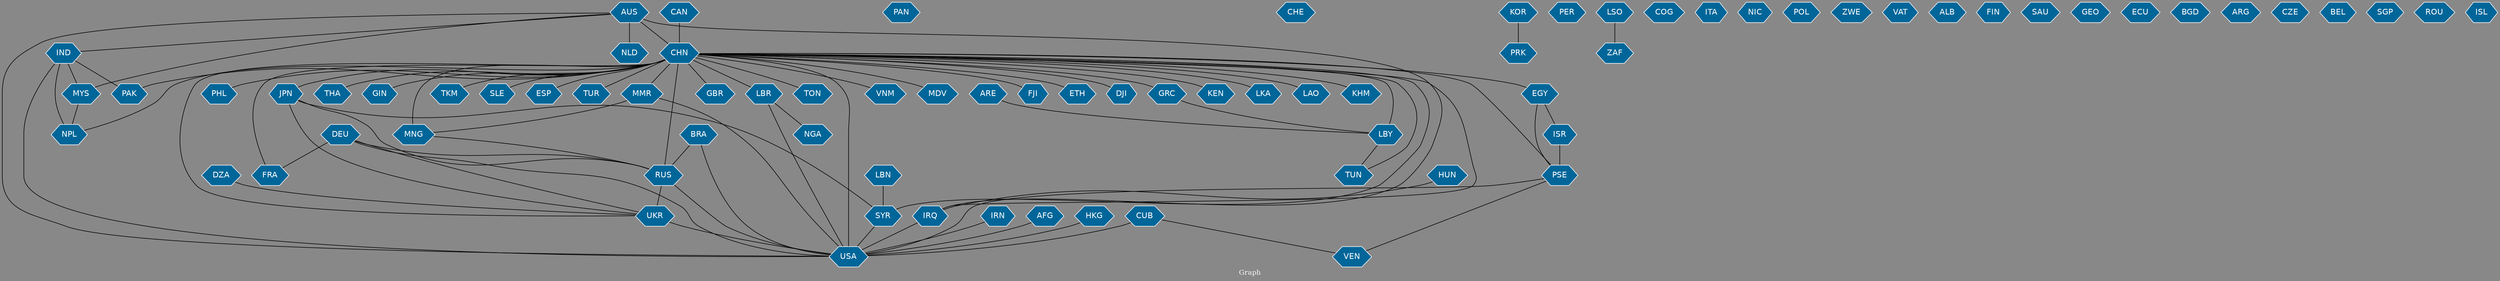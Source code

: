 // Countries together in item graph
graph {
	graph [bgcolor="#888888" fontcolor=white fontsize=12 label="Graph" outputorder=edgesfirst overlap=prism]
	node [color=white fillcolor="#006699" fontcolor=white fontname=Helvetica shape=hexagon style=filled]
	edge [arrowhead=open color=black fontcolor=white fontname=Courier fontsize=12]
		USA [label=USA]
		EGY [label=EGY]
		IND [label=IND]
		RUS [label=RUS]
		SYR [label=SYR]
		JPN [label=JPN]
		CHN [label=CHN]
		MNG [label=MNG]
		BRA [label=BRA]
		PAN [label=PAN]
		AUS [label=AUS]
		IRQ [label=IRQ]
		PHL [label=PHL]
		PSE [label=PSE]
		CHE [label=CHE]
		ISR [label=ISR]
		KOR [label=KOR]
		PRK [label=PRK]
		PER [label=PER]
		NPL [label=NPL]
		THA [label=THA]
		GIN [label=GIN]
		UKR [label=UKR]
		TKM [label=TKM]
		NGA [label=NGA]
		SLE [label=SLE]
		IRN [label=IRN]
		ESP [label=ESP]
		ZAF [label=ZAF]
		LSO [label=LSO]
		TUR [label=TUR]
		DEU [label=DEU]
		LBN [label=LBN]
		FRA [label=FRA]
		CAN [label=CAN]
		MMR [label=MMR]
		CUB [label=CUB]
		MYS [label=MYS]
		NLD [label=NLD]
		GBR [label=GBR]
		AFG [label=AFG]
		LBR [label=LBR]
		COG [label=COG]
		PAK [label=PAK]
		ITA [label=ITA]
		VEN [label=VEN]
		TON [label=TON]
		LBY [label=LBY]
		VNM [label=VNM]
		NIC [label=NIC]
		DZA [label=DZA]
		MDV [label=MDV]
		POL [label=POL]
		GRC [label=GRC]
		FJI [label=FJI]
		ETH [label=ETH]
		ZWE [label=ZWE]
		VAT [label=VAT]
		ALB [label=ALB]
		DJI [label=DJI]
		KEN [label=KEN]
		FIN [label=FIN]
		TUN [label=TUN]
		SAU [label=SAU]
		GEO [label=GEO]
		ECU [label=ECU]
		BGD [label=BGD]
		ARG [label=ARG]
		HKG [label=HKG]
		CZE [label=CZE]
		ARE [label=ARE]
		BEL [label=BEL]
		LKA [label=LKA]
		SGP [label=SGP]
		ROU [label=ROU]
		LAO [label=LAO]
		KHM [label=KHM]
		ISL [label=ISL]
		HUN [label=HUN]
			CHN -- TKM [weight=1]
			HKG -- USA [weight=2]
			SYR -- USA [weight=6]
			DEU -- UKR [weight=2]
			KOR -- PRK [weight=1]
			ISR -- PSE [weight=25]
			DEU -- RUS [weight=1]
			DZA -- UKR [weight=2]
			IND -- PAK [weight=1]
			CHN -- FJI [weight=2]
			MMR -- MNG [weight=1]
			GRC -- LBY [weight=1]
			CHN -- USA [weight=52]
			CHN -- LBR [weight=2]
			CHN -- NPL [weight=1]
			AUS -- USA [weight=2]
			CHN -- LKA [weight=1]
			MYS -- NPL [weight=1]
			CHN -- TON [weight=1]
			EGY -- PSE [weight=2]
			PSE -- VEN [weight=1]
			CHN -- IRQ [weight=3]
			CHN -- EGY [weight=2]
			IRQ -- USA [weight=18]
			CHN -- LBY [weight=7]
			HUN -- IRQ [weight=1]
			BRA -- RUS [weight=1]
			CHN -- TUR [weight=3]
			CHN -- LAO [weight=1]
			EGY -- ISR [weight=1]
			IND -- USA [weight=1]
			CHN -- THA [weight=2]
			CHN -- KHM [weight=1]
			CHN -- RUS [weight=10]
			CHN -- PSE [weight=3]
			JPN -- SYR [weight=1]
			DEU -- FRA [weight=2]
			MNG -- RUS [weight=2]
			CHN -- MMR [weight=4]
			CHN -- KEN [weight=1]
			LSO -- ZAF [weight=1]
			AFG -- USA [weight=1]
			BRA -- USA [weight=1]
			CAN -- CHN [weight=3]
			CHN -- MNG [weight=28]
			AUS -- IRQ [weight=1]
			JPN -- RUS [weight=1]
			CHN -- MDV [weight=2]
			CHN -- PHL [weight=6]
			RUS -- USA [weight=5]
			JPN -- UKR [weight=1]
			CHN -- JPN [weight=20]
			CHN -- DJI [weight=1]
			CHN -- UKR [weight=1]
			LBN -- SYR [weight=2]
			UKR -- USA [weight=3]
			RUS -- UKR [weight=14]
			PSE -- USA [weight=1]
			CHN -- ETH [weight=2]
			LBR -- USA [weight=1]
			IRN -- USA [weight=1]
			CUB -- USA [weight=2]
			CHN -- FRA [weight=2]
			DEU -- USA [weight=1]
			CHN -- SYR [weight=1]
			CHN -- VNM [weight=3]
			LBY -- TUN [weight=3]
			CHN -- GBR [weight=4]
			CHN -- GIN [weight=2]
			AUS -- CHN [weight=5]
			CHN -- ESP [weight=1]
			MMR -- USA [weight=1]
			ARE -- LBY [weight=1]
			IND -- MYS [weight=1]
			CHN -- PAK [weight=1]
			CHN -- TUN [weight=3]
			CHN -- GRC [weight=1]
			AUS -- IND [weight=1]
			IND -- NPL [weight=2]
			AUS -- NLD [weight=1]
			AUS -- MYS [weight=2]
			CHN -- SLE [weight=9]
			CUB -- VEN [weight=1]
			LBR -- NGA [weight=2]
}